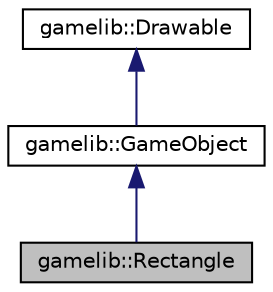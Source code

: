 digraph "gamelib::Rectangle"
{
  edge [fontname="Helvetica",fontsize="10",labelfontname="Helvetica",labelfontsize="10"];
  node [fontname="Helvetica",fontsize="10",shape=record];
  Node3 [label="gamelib::Rectangle",height=0.2,width=0.4,color="black", fillcolor="grey75", style="filled", fontcolor="black"];
  Node4 -> Node3 [dir="back",color="midnightblue",fontsize="10",style="solid",fontname="Helvetica"];
  Node4 [label="gamelib::GameObject",height=0.2,width=0.4,color="black", fillcolor="white", style="filled",URL="$classgamelib_1_1_game_object.html",tooltip="The base object for all object used with the gamelib game library. "];
  Node5 -> Node4 [dir="back",color="midnightblue",fontsize="10",style="solid",fontname="Helvetica"];
  Node5 [label="gamelib::Drawable",height=0.2,width=0.4,color="black", fillcolor="white", style="filled",URL="$classgamelib_1_1_drawable.html",tooltip="Base class of all Drawable objects in the gamelib library. "];
}
